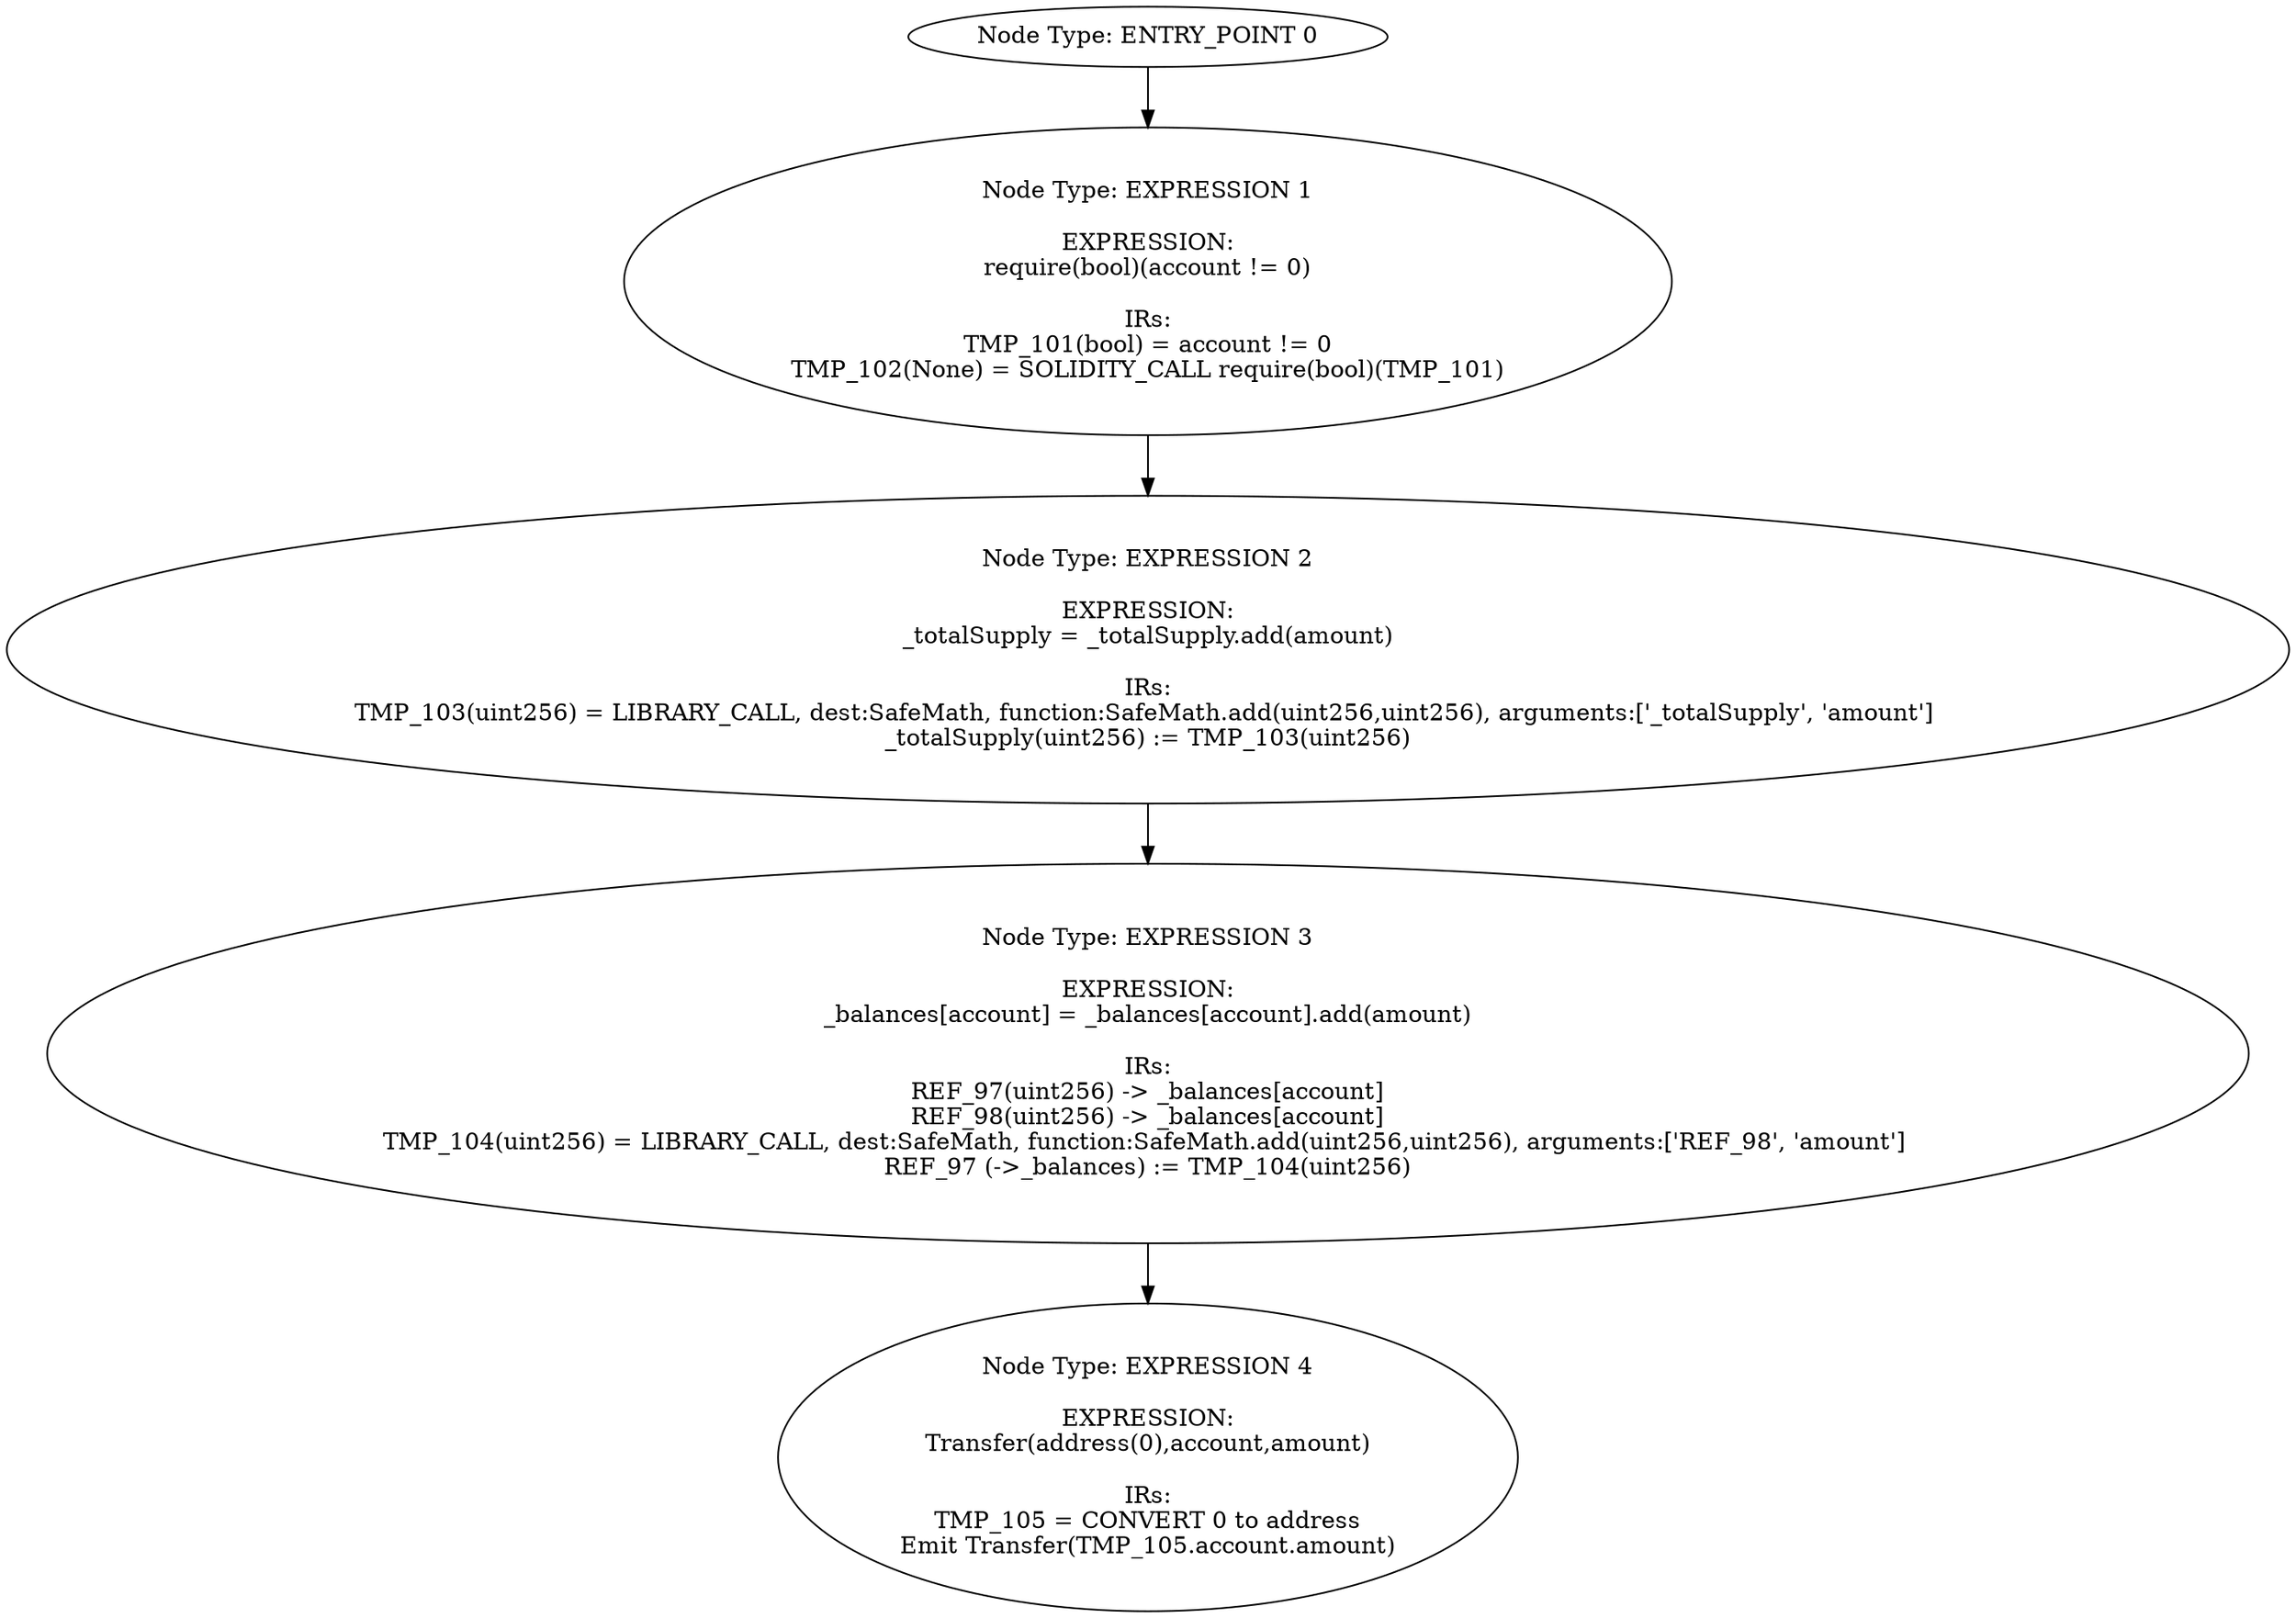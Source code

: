digraph{
0[label="Node Type: ENTRY_POINT 0
"];
0->1;
1[label="Node Type: EXPRESSION 1

EXPRESSION:
require(bool)(account != 0)

IRs:
TMP_101(bool) = account != 0
TMP_102(None) = SOLIDITY_CALL require(bool)(TMP_101)"];
1->2;
2[label="Node Type: EXPRESSION 2

EXPRESSION:
_totalSupply = _totalSupply.add(amount)

IRs:
TMP_103(uint256) = LIBRARY_CALL, dest:SafeMath, function:SafeMath.add(uint256,uint256), arguments:['_totalSupply', 'amount'] 
_totalSupply(uint256) := TMP_103(uint256)"];
2->3;
3[label="Node Type: EXPRESSION 3

EXPRESSION:
_balances[account] = _balances[account].add(amount)

IRs:
REF_97(uint256) -> _balances[account]
REF_98(uint256) -> _balances[account]
TMP_104(uint256) = LIBRARY_CALL, dest:SafeMath, function:SafeMath.add(uint256,uint256), arguments:['REF_98', 'amount'] 
REF_97 (->_balances) := TMP_104(uint256)"];
3->4;
4[label="Node Type: EXPRESSION 4

EXPRESSION:
Transfer(address(0),account,amount)

IRs:
TMP_105 = CONVERT 0 to address
Emit Transfer(TMP_105.account.amount)"];
}
